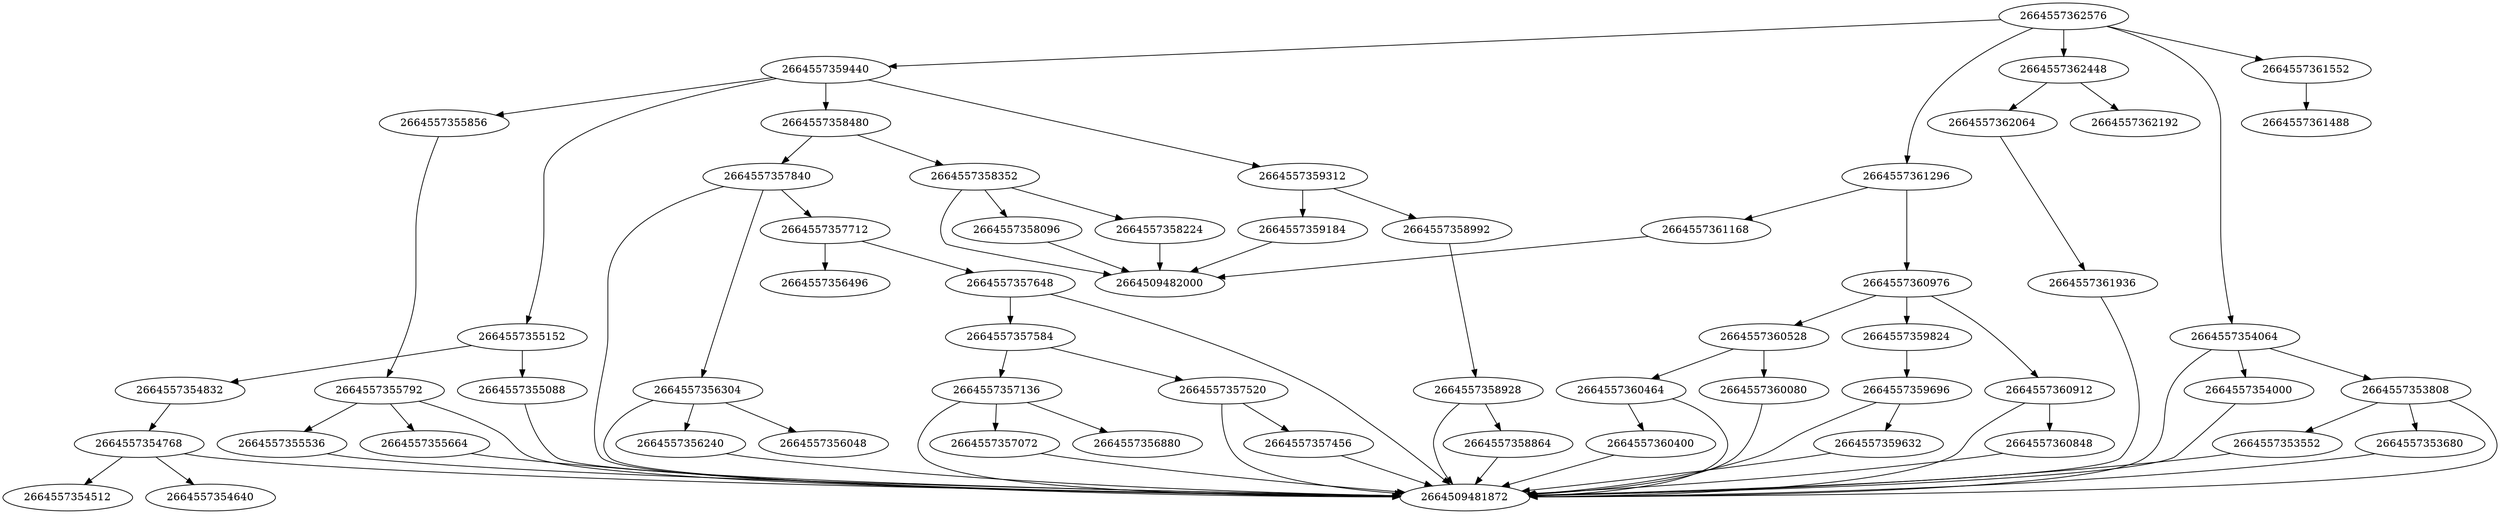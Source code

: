 strict digraph {
2664557355088 [type=Name];
2664557359184 [type=Name];
2664557357072 [type=Name];
2664557357584 [type=Call];
2664557361168 [type=Name];
2664557357712 [type=Call];
2664557362064 [type=arg];
2664557360912 [type=Attribute];
2664557360400 [type=Name];
2664557361936 [type=Name];
2664509481872 [type=Load];
2664557354000 [type=Name];
2664557361296 [type=Assign];
2664557359312 [type=Assign];
2664557359440 [type=Try];
2664557361552 [type=Expr];
2664557357456 [type=Name];
2664557359824 [type=keyword];
2664557357840 [type=Tuple];
2664557355856 [type=Return];
2664557362192 [type=arg];
2664557358096 [type=Name];
2664557358224 [type=Name];
2664557362448 [type=arguments];
2664557358352 [type=Tuple];
2664557358480 [type=Assign];
2664557362576 [type=FunctionDef];
2664557354512 [type=Constant];
2664557354640 [type=Constant];
2664557354768 [type=Tuple];
2664557358864 [type=Name];
2664557360976 [type=Call];
2664557358992 [type=Call];
2664557359696 [type=Attribute];
2664557354832 [type=Return];
2664557358928 [type=Attribute];
2664557360080 [type=Name];
2664557356240 [type=Name];
2664557355152 [type=ExceptHandler];
2664557360464 [type=Attribute];
2664557356496 [type=Constant];
2664557360848 [type=Name];
2664557356880 [type=Constant];
2664557357136 [type=Subscript];
2664557361488 [type=Constant];
2664557357520 [type=Attribute];
2664557355536 [type=Name];
2664557359632 [type=Name];
2664557353552 [type=Name];
2664557357648 [type=Attribute];
2664557355664 [type=Name];
2664557353680 [type=Name];
2664557355792 [type=Tuple];
2664557353808 [type=Tuple];
2664509482000 [type=Store];
2664557356048 [type=Constant];
2664557354064 [type=Subscript];
2664557356304 [type=Subscript];
2664557360528 [type=Call];
2664557355088 -> 2664509481872;
2664557359184 -> 2664509482000;
2664557357072 -> 2664509481872;
2664557357584 -> 2664557357520;
2664557357584 -> 2664557357136;
2664557361168 -> 2664509482000;
2664557357712 -> 2664557357648;
2664557357712 -> 2664557356496;
2664557362064 -> 2664557361936;
2664557360912 -> 2664557360848;
2664557360912 -> 2664509481872;
2664557360400 -> 2664509481872;
2664557361936 -> 2664509481872;
2664557354000 -> 2664509481872;
2664557361296 -> 2664557361168;
2664557361296 -> 2664557360976;
2664557359312 -> 2664557359184;
2664557359312 -> 2664557358992;
2664557359440 -> 2664557359312;
2664557359440 -> 2664557358480;
2664557359440 -> 2664557355856;
2664557359440 -> 2664557355152;
2664557361552 -> 2664557361488;
2664557357456 -> 2664509481872;
2664557359824 -> 2664557359696;
2664557357840 -> 2664557357712;
2664557357840 -> 2664557356304;
2664557357840 -> 2664509481872;
2664557355856 -> 2664557355792;
2664557358096 -> 2664509482000;
2664557358224 -> 2664509482000;
2664557362448 -> 2664557362192;
2664557362448 -> 2664557362064;
2664557358352 -> 2664557358224;
2664557358352 -> 2664557358096;
2664557358352 -> 2664509482000;
2664557358480 -> 2664557358352;
2664557358480 -> 2664557357840;
2664557362576 -> 2664557362448;
2664557362576 -> 2664557361552;
2664557362576 -> 2664557361296;
2664557362576 -> 2664557359440;
2664557362576 -> 2664557354064;
2664557354768 -> 2664557354640;
2664557354768 -> 2664557354512;
2664557354768 -> 2664509481872;
2664557358864 -> 2664509481872;
2664557360976 -> 2664557360912;
2664557360976 -> 2664557360528;
2664557360976 -> 2664557359824;
2664557358992 -> 2664557358928;
2664557359696 -> 2664557359632;
2664557359696 -> 2664509481872;
2664557354832 -> 2664557354768;
2664557358928 -> 2664557358864;
2664557358928 -> 2664509481872;
2664557360080 -> 2664509481872;
2664557356240 -> 2664509481872;
2664557355152 -> 2664557355088;
2664557355152 -> 2664557354832;
2664557360464 -> 2664557360400;
2664557360464 -> 2664509481872;
2664557360848 -> 2664509481872;
2664557357136 -> 2664557357072;
2664557357136 -> 2664557356880;
2664557357136 -> 2664509481872;
2664557357520 -> 2664557357456;
2664557357520 -> 2664509481872;
2664557355536 -> 2664509481872;
2664557359632 -> 2664509481872;
2664557353552 -> 2664509481872;
2664557357648 -> 2664557357584;
2664557357648 -> 2664509481872;
2664557355664 -> 2664509481872;
2664557353680 -> 2664509481872;
2664557355792 -> 2664557355664;
2664557355792 -> 2664557355536;
2664557355792 -> 2664509481872;
2664557353808 -> 2664557353680;
2664557353808 -> 2664557353552;
2664557353808 -> 2664509481872;
2664557354064 -> 2664557354000;
2664557354064 -> 2664557353808;
2664557354064 -> 2664509481872;
2664557356304 -> 2664557356240;
2664557356304 -> 2664557356048;
2664557356304 -> 2664509481872;
2664557360528 -> 2664557360464;
2664557360528 -> 2664557360080;
}
